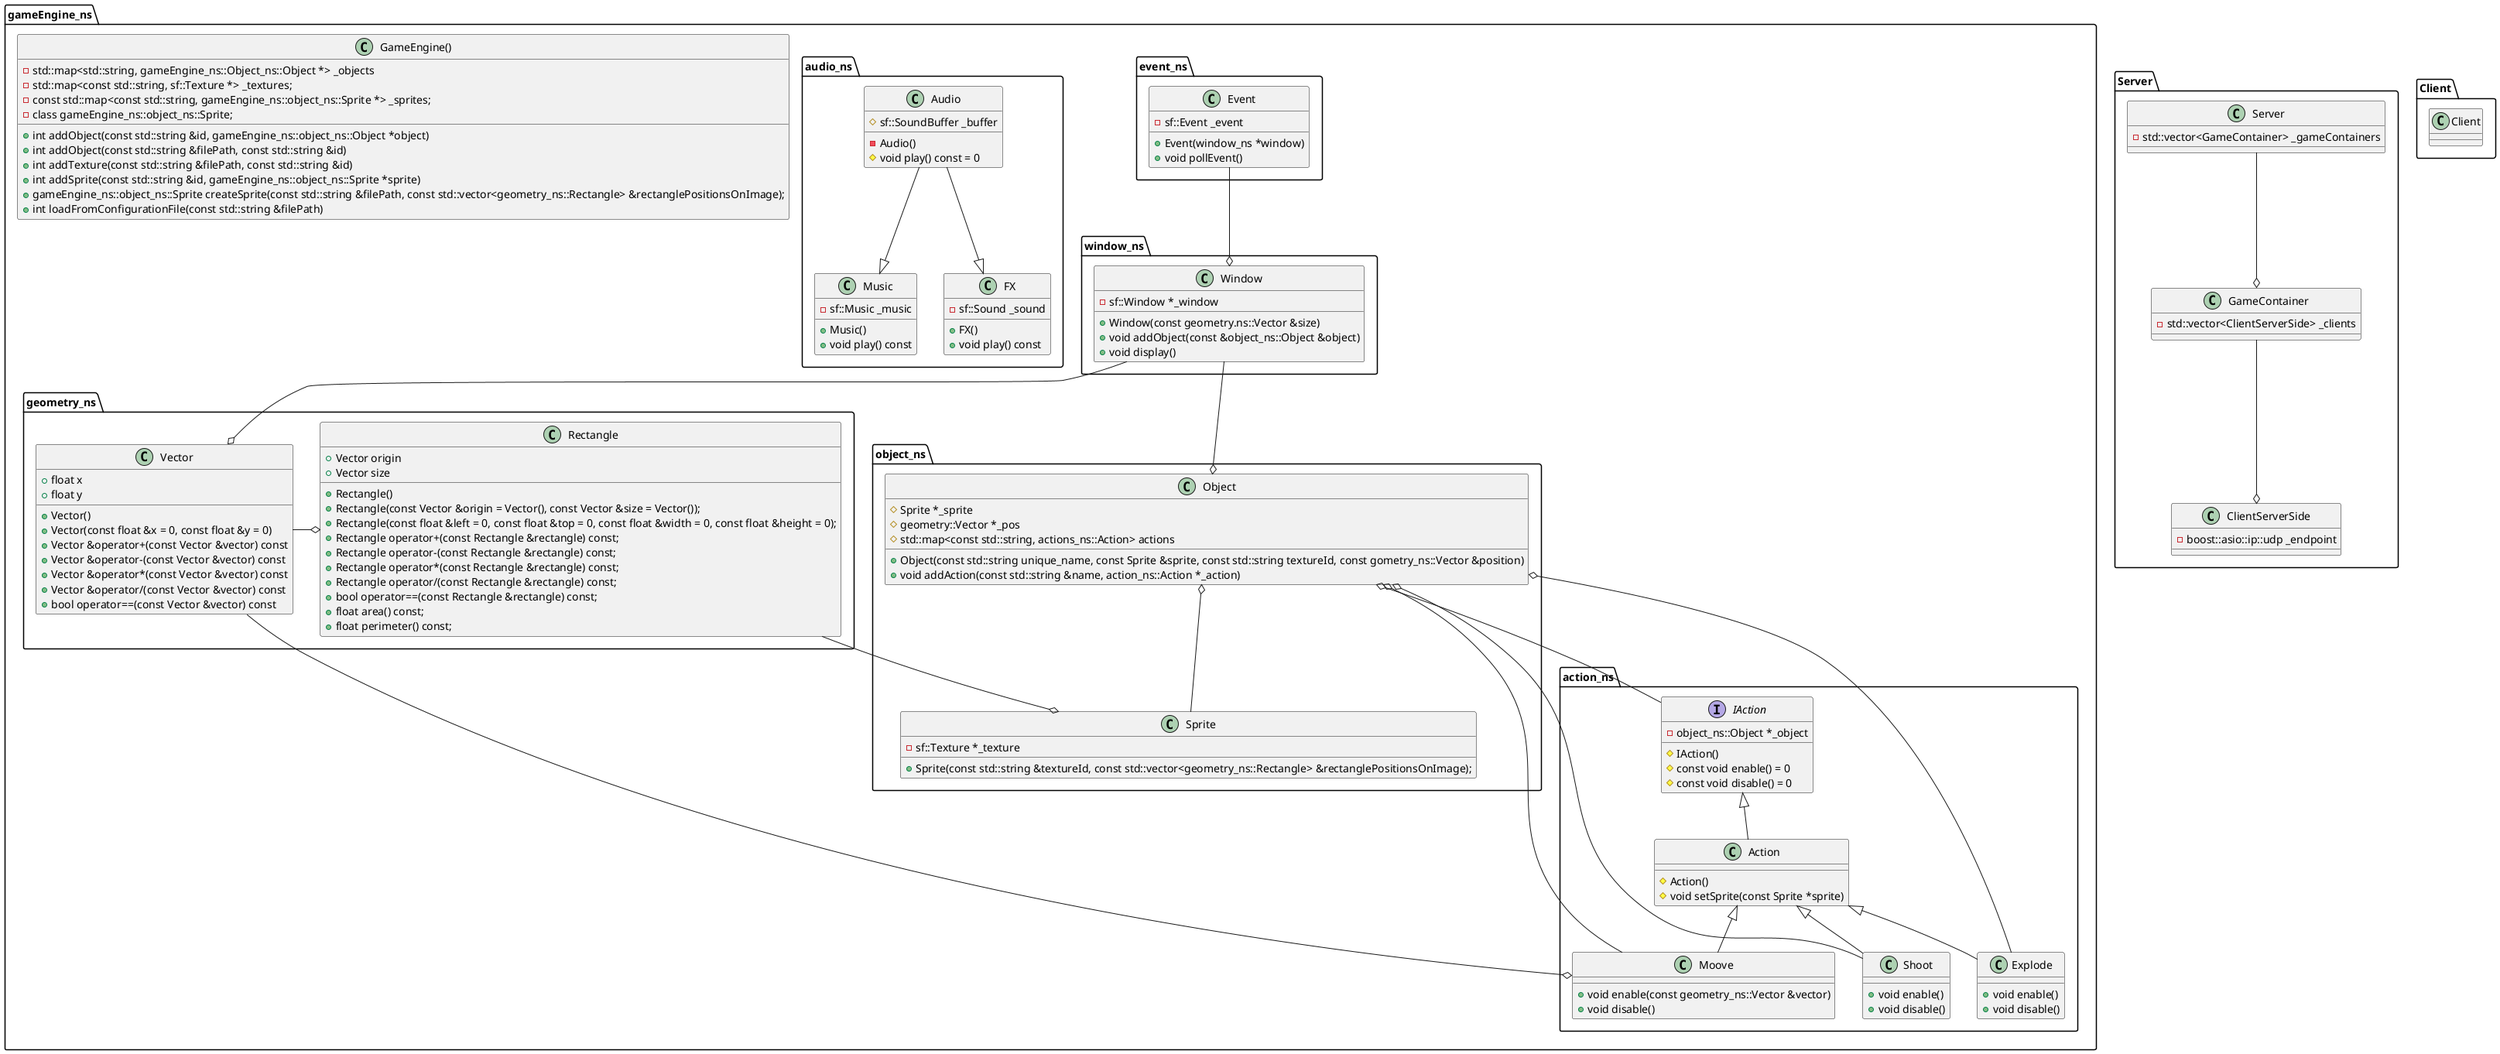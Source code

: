 @startuml R-Type Diagramm Class

package Server {

    class ClientServerSide {
       - boost::asio::ip::udp _endpoint
    }

    GameContainer --o ClientServerSide
    class GameContainer  {
        - std::vector<ClientServerSide> _clients
    }

    Server --o GameContainer
    class Server {
        - std::vector<GameContainer> _gameContainers
    }
}

namespace Client {

    class Client {

    }

}



namespace gameEngine_ns {

    class GameEngine() {
        - std::map<std::string, gameEngine_ns::Object_ns::Object *> _objects
        - std::map<const std::string, sf::Texture *> _textures;
        - const std::map<const std::string, gameEngine_ns::object_ns::Sprite *> _sprites;
        - class gameEngine_ns::object_ns::Sprite;
    
        + int addObject(const std::string &id, gameEngine_ns::object_ns::Object *object)
        + int addObject(const std::string &filePath, const std::string &id)
        + int addTexture(const std::string &filePath, const std::string &id)
        + int addSprite(const std::string &id, gameEngine_ns::object_ns::Sprite *sprite)
        + gameEngine_ns::object_ns::Sprite createSprite(const std::string &filePath, const std::vector<geometry_ns::Rectangle> &rectanglePositionsOnImage);
        + int loadFromConfigurationFile(const std::string &filePath)
    }

    namespace action_ns {

        interface IAction {
            - object_ns::Object *_object

            # IAction()
            # const void enable() = 0
            # const void disable() = 0
        }

        gameEngine_ns.action_ns.Action -up-|> gameEngine_ns.action_ns.IAction
        class Action {
            # Action()
            # void setSprite(const Sprite *sprite)
        }

        Explode -up-|> gameEngine_ns.action_ns.Action
        class Explode {
            
            + void enable()
            + void disable()

        }

        Shoot -up-|> gameEngine_ns.action_ns.Action
        class Shoot {
            + void enable()
            + void disable()
        }

        Moove -up-|> gameEngine_ns.action_ns.Action
        class Moove {
            + void enable(const geometry_ns::Vector &vector)
            + void disable()
        }
    }
    
    namespace event_ns {
        class Event {
            - sf::Event _event

            + Event(window_ns *window)
            + void pollEvent()
        }
    }

    namespace audio_ns {

        Audio -down-|> gameEngine_ns.audio_ns.Music
        Audio -down-|> gameEngine_ns.audio_ns.FX
        class Audio {
            # sf::SoundBuffer _buffer

            - Audio()
            # void play() const = 0
        }


        class FX {
            - sf::Sound _sound
            
            + FX()
            + void play() const
        }

        class Music {
            - sf::Music _music
            
            + Music()
            + void play() const
        }
    }

    namespace object_ns {

        class Sprite {
            - sf::Texture *_texture

            + Sprite(const std::string &textureId, const std::vector<geometry_ns::Rectangle> &rectanglePositionsOnImage);
        }

        gameEngine_ns.object_ns.Object o-- gameEngine_ns.action_ns.IAction
        gameEngine_ns.object_ns.Object o-- gameEngine_ns.action_ns.Moove
        gameEngine_ns.object_ns.Object o-- gameEngine_ns.action_ns.Explode
        gameEngine_ns.object_ns.Object o-- gameEngine_ns.action_ns.Shoot
        gameEngine_ns.object_ns.Object o-down- gameEngine_ns.object_ns.Sprite
        class Object {
            # Sprite *_sprite
            # geometry::Vector *_pos
            # std::map<const std::string, actions_ns::Action> actions

            + Object(const std::string unique_name, const Sprite &sprite, const std::string textureId, const gometry_ns::Vector &position)
            + void addAction(const std::string &name, action_ns::Action *_action)
        }
    }
          
    namespace geometry_ns {
        gameEngine_ns.geometry_ns.Vector -left-o Rectangle
        gameEngine_ns.geometry_ns.Vector --o gameEngine_ns.action_ns.Moove
        class Vector {
            + float x
            + float y

            + Vector()
            + Vector(const float &x = 0, const float &y = 0)
            + Vector &operator+(const Vector &vector) const
            + Vector &operator-(const Vector &vector) const
            + Vector &operator*(const Vector &vector) const
            + Vector &operator/(const Vector &vector) const
            + bool operator==(const Vector &vector) const          
        }

        gameEngine_ns.geometry_ns.Rectangle --o gameEngine_ns.object_ns.Sprite
        class Rectangle {
            + Vector origin
            + Vector size

            + Rectangle()
            + Rectangle(const Vector &origin = Vector(), const Vector &size = Vector());
            + Rectangle(const float &left = 0, const float &top = 0, const float &width = 0, const float &height = 0);
            + Rectangle operator+(const Rectangle &rectangle) const;
            + Rectangle operator-(const Rectangle &rectangle) const;
            + Rectangle operator*(const Rectangle &rectangle) const;
            + Rectangle operator/(const Rectangle &rectangle) const;
            + bool operator==(const Rectangle &rectangle) const;
            + float area() const;
            + float perimeter() const;
        }
    }

    namespace window_ns {
        gameEngine_ns.window_ns.Window --o gameEngine_ns.geometry_ns.Vector
        gameEngine_ns.window_ns.Window --o gameEngine_ns.object_ns.Object
        gameEngine_ns.event_ns.Event --o gameEngine_ns.window_ns.Window
        class Window {
            - sf::Window *_window

            + Window(const geometry.ns::Vector &size)
            + void addObject(const &object_ns::Object &object)
            + void display()
        }
    }
}

@enduml
